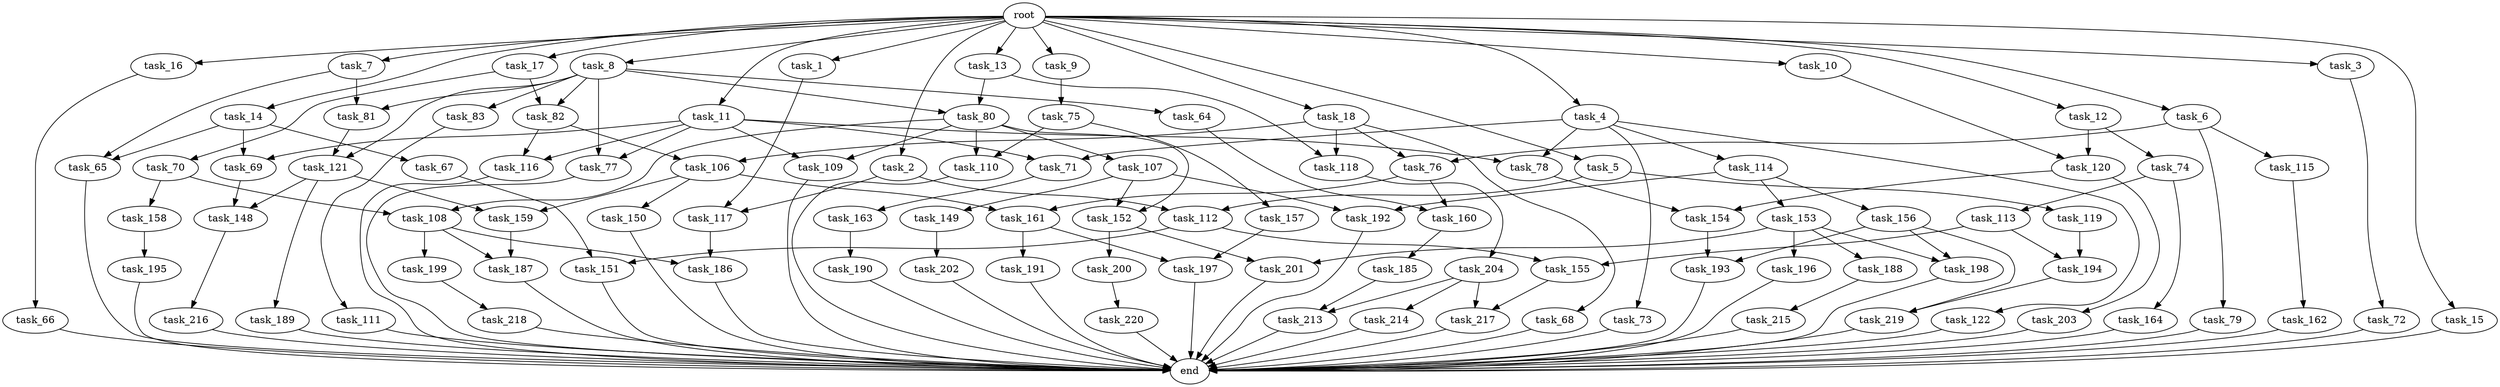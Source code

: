 digraph G {
  task_11 [size="2.048000"];
  task_195 [size="274877906.944000"];
  task_64 [size="1717986918.400000"];
  task_17 [size="2.048000"];
  task_190 [size="1717986918.400000"];
  task_219 [size="1992864825.344000"];
  task_217 [size="1374389534.720000"];
  task_118 [size="1254130450.432000"];
  task_69 [size="1271310319.616000"];
  task_155 [size="1821066133.504000"];
  task_113 [size="841813590.016000"];
  task_189 [size="68719476.736000"];
  task_199 [size="429496729.600000"];
  task_73 [size="154618822.656000"];
  task_197 [size="1821066133.504000"];
  task_7 [size="2.048000"];
  task_109 [size="1683627180.032000"];
  task_67 [size="429496729.600000"];
  task_122 [size="154618822.656000"];
  task_79 [size="1717986918.400000"];
  task_214 [size="1099511627.776000"];
  task_157 [size="274877906.944000"];
  task_216 [size="1717986918.400000"];
  task_115 [size="1717986918.400000"];
  end [size="0.000000"];
  task_192 [size="2233382993.920000"];
  task_203 [size="618475290.624000"];
  task_188 [size="68719476.736000"];
  task_119 [size="429496729.600000"];
  task_107 [size="841813590.016000"];
  task_81 [size="3109556322.304000"];
  task_196 [size="68719476.736000"];
  task_112 [size="1821066133.504000"];
  task_121 [size="2559800508.416000"];
  task_16 [size="2.048000"];
  task_83 [size="1717986918.400000"];
  task_198 [size="1786706395.136000"];
  task_80 [size="2817498546.176000"];
  task_202 [size="1099511627.776000"];
  task_14 [size="2.048000"];
  task_187 [size="1271310319.616000"];
  task_185 [size="154618822.656000"];
  task_215 [size="1391569403.904000"];
  task_108 [size="1460288880.640000"];
  task_158 [size="618475290.624000"];
  task_9 [size="2.048000"];
  task_149 [size="1391569403.904000"];
  task_8 [size="2.048000"];
  task_75 [size="618475290.624000"];
  root [size="0.000000"];
  task_161 [size="2147483648.000000"];
  task_218 [size="274877906.944000"];
  task_4 [size="2.048000"];
  task_70 [size="1717986918.400000"];
  task_65 [size="1821066133.504000"];
  task_78 [size="996432412.672000"];
  task_13 [size="2.048000"];
  task_194 [size="1666447310.848000"];
  task_66 [size="274877906.944000"];
  task_120 [size="343597383.680000"];
  task_5 [size="2.048000"];
  task_153 [size="841813590.016000"];
  task_204 [size="1391569403.904000"];
  task_154 [size="1460288880.640000"];
  task_200 [size="429496729.600000"];
  task_6 [size="2.048000"];
  task_220 [size="841813590.016000"];
  task_116 [size="1460288880.640000"];
  task_150 [size="429496729.600000"];
  task_201 [size="498216206.336000"];
  task_152 [size="2233382993.920000"];
  task_106 [size="773094113.280000"];
  task_3 [size="2.048000"];
  task_117 [size="1460288880.640000"];
  task_213 [size="2817498546.176000"];
  task_15 [size="2.048000"];
  task_10 [size="2.048000"];
  task_110 [size="1116691496.960000"];
  task_148 [size="687194767.360000"];
  task_186 [size="498216206.336000"];
  task_74 [size="274877906.944000"];
  task_160 [size="1786706395.136000"];
  task_1 [size="2.048000"];
  task_159 [size="498216206.336000"];
  task_151 [size="2147483648.000000"];
  task_156 [size="841813590.016000"];
  task_193 [size="2147483648.000000"];
  task_68 [size="154618822.656000"];
  task_2 [size="2.048000"];
  task_72 [size="154618822.656000"];
  task_71 [size="996432412.672000"];
  task_114 [size="154618822.656000"];
  task_12 [size="2.048000"];
  task_111 [size="1099511627.776000"];
  task_191 [size="1391569403.904000"];
  task_163 [size="1717986918.400000"];
  task_18 [size="2.048000"];
  task_82 [size="3435973836.800000"];
  task_164 [size="841813590.016000"];
  task_162 [size="154618822.656000"];
  task_77 [size="2559800508.416000"];
  task_76 [size="1872605741.056000"];

  task_11 -> task_109 [size="411041792.000000"];
  task_11 -> task_116 [size="411041792.000000"];
  task_11 -> task_78 [size="411041792.000000"];
  task_11 -> task_69 [size="411041792.000000"];
  task_11 -> task_77 [size="411041792.000000"];
  task_11 -> task_71 [size="411041792.000000"];
  task_195 -> end [size="1.000000"];
  task_64 -> task_160 [size="33554432.000000"];
  task_17 -> task_82 [size="838860800.000000"];
  task_17 -> task_70 [size="838860800.000000"];
  task_190 -> end [size="1.000000"];
  task_219 -> end [size="1.000000"];
  task_217 -> end [size="1.000000"];
  task_118 -> task_204 [size="679477248.000000"];
  task_69 -> task_148 [size="301989888.000000"];
  task_155 -> task_217 [size="134217728.000000"];
  task_113 -> task_155 [size="679477248.000000"];
  task_113 -> task_194 [size="679477248.000000"];
  task_189 -> end [size="1.000000"];
  task_199 -> task_218 [size="134217728.000000"];
  task_73 -> end [size="1.000000"];
  task_197 -> end [size="1.000000"];
  task_7 -> task_65 [size="679477248.000000"];
  task_7 -> task_81 [size="679477248.000000"];
  task_109 -> end [size="1.000000"];
  task_67 -> task_151 [size="838860800.000000"];
  task_122 -> end [size="1.000000"];
  task_79 -> end [size="1.000000"];
  task_214 -> end [size="1.000000"];
  task_157 -> task_197 [size="209715200.000000"];
  task_216 -> end [size="1.000000"];
  task_115 -> task_162 [size="75497472.000000"];
  task_192 -> end [size="1.000000"];
  task_203 -> end [size="1.000000"];
  task_188 -> task_215 [size="679477248.000000"];
  task_119 -> task_194 [size="134217728.000000"];
  task_107 -> task_152 [size="679477248.000000"];
  task_107 -> task_192 [size="679477248.000000"];
  task_107 -> task_149 [size="679477248.000000"];
  task_81 -> task_121 [size="411041792.000000"];
  task_196 -> end [size="1.000000"];
  task_112 -> task_155 [size="209715200.000000"];
  task_112 -> task_151 [size="209715200.000000"];
  task_121 -> task_189 [size="33554432.000000"];
  task_121 -> task_148 [size="33554432.000000"];
  task_121 -> task_159 [size="33554432.000000"];
  task_16 -> task_66 [size="134217728.000000"];
  task_83 -> task_111 [size="536870912.000000"];
  task_198 -> end [size="1.000000"];
  task_80 -> task_108 [size="411041792.000000"];
  task_80 -> task_109 [size="411041792.000000"];
  task_80 -> task_152 [size="411041792.000000"];
  task_80 -> task_107 [size="411041792.000000"];
  task_80 -> task_110 [size="411041792.000000"];
  task_202 -> end [size="1.000000"];
  task_14 -> task_65 [size="209715200.000000"];
  task_14 -> task_69 [size="209715200.000000"];
  task_14 -> task_67 [size="209715200.000000"];
  task_187 -> end [size="1.000000"];
  task_185 -> task_213 [size="838860800.000000"];
  task_215 -> end [size="1.000000"];
  task_108 -> task_199 [size="209715200.000000"];
  task_108 -> task_187 [size="209715200.000000"];
  task_108 -> task_186 [size="209715200.000000"];
  task_158 -> task_195 [size="134217728.000000"];
  task_9 -> task_75 [size="301989888.000000"];
  task_149 -> task_202 [size="536870912.000000"];
  task_8 -> task_80 [size="838860800.000000"];
  task_8 -> task_81 [size="838860800.000000"];
  task_8 -> task_82 [size="838860800.000000"];
  task_8 -> task_121 [size="838860800.000000"];
  task_8 -> task_83 [size="838860800.000000"];
  task_8 -> task_77 [size="838860800.000000"];
  task_8 -> task_64 [size="838860800.000000"];
  task_75 -> task_110 [size="134217728.000000"];
  task_75 -> task_157 [size="134217728.000000"];
  root -> task_15 [size="1.000000"];
  root -> task_16 [size="1.000000"];
  root -> task_5 [size="1.000000"];
  root -> task_11 [size="1.000000"];
  root -> task_3 [size="1.000000"];
  root -> task_12 [size="1.000000"];
  root -> task_8 [size="1.000000"];
  root -> task_6 [size="1.000000"];
  root -> task_17 [size="1.000000"];
  root -> task_7 [size="1.000000"];
  root -> task_10 [size="1.000000"];
  root -> task_1 [size="1.000000"];
  root -> task_4 [size="1.000000"];
  root -> task_2 [size="1.000000"];
  root -> task_13 [size="1.000000"];
  root -> task_14 [size="1.000000"];
  root -> task_9 [size="1.000000"];
  root -> task_18 [size="1.000000"];
  task_161 -> task_197 [size="679477248.000000"];
  task_161 -> task_191 [size="679477248.000000"];
  task_218 -> end [size="1.000000"];
  task_4 -> task_71 [size="75497472.000000"];
  task_4 -> task_78 [size="75497472.000000"];
  task_4 -> task_122 [size="75497472.000000"];
  task_4 -> task_73 [size="75497472.000000"];
  task_4 -> task_114 [size="75497472.000000"];
  task_70 -> task_108 [size="301989888.000000"];
  task_70 -> task_158 [size="301989888.000000"];
  task_65 -> end [size="1.000000"];
  task_78 -> task_154 [size="411041792.000000"];
  task_13 -> task_118 [size="536870912.000000"];
  task_13 -> task_80 [size="536870912.000000"];
  task_194 -> task_219 [size="134217728.000000"];
  task_66 -> end [size="1.000000"];
  task_120 -> task_154 [size="301989888.000000"];
  task_120 -> task_203 [size="301989888.000000"];
  task_5 -> task_112 [size="209715200.000000"];
  task_5 -> task_119 [size="209715200.000000"];
  task_153 -> task_188 [size="33554432.000000"];
  task_153 -> task_198 [size="33554432.000000"];
  task_153 -> task_201 [size="33554432.000000"];
  task_153 -> task_196 [size="33554432.000000"];
  task_204 -> task_214 [size="536870912.000000"];
  task_204 -> task_217 [size="536870912.000000"];
  task_204 -> task_213 [size="536870912.000000"];
  task_154 -> task_193 [size="209715200.000000"];
  task_200 -> task_220 [size="411041792.000000"];
  task_6 -> task_76 [size="838860800.000000"];
  task_6 -> task_79 [size="838860800.000000"];
  task_6 -> task_115 [size="838860800.000000"];
  task_220 -> end [size="1.000000"];
  task_116 -> end [size="1.000000"];
  task_150 -> end [size="1.000000"];
  task_201 -> end [size="1.000000"];
  task_152 -> task_201 [size="209715200.000000"];
  task_152 -> task_200 [size="209715200.000000"];
  task_106 -> task_161 [size="209715200.000000"];
  task_106 -> task_159 [size="209715200.000000"];
  task_106 -> task_150 [size="209715200.000000"];
  task_3 -> task_72 [size="75497472.000000"];
  task_117 -> task_186 [size="33554432.000000"];
  task_213 -> end [size="1.000000"];
  task_15 -> end [size="1.000000"];
  task_10 -> task_120 [size="33554432.000000"];
  task_110 -> end [size="1.000000"];
  task_148 -> task_216 [size="838860800.000000"];
  task_186 -> end [size="1.000000"];
  task_74 -> task_113 [size="411041792.000000"];
  task_74 -> task_164 [size="411041792.000000"];
  task_160 -> task_185 [size="75497472.000000"];
  task_1 -> task_117 [size="33554432.000000"];
  task_159 -> task_187 [size="411041792.000000"];
  task_151 -> end [size="1.000000"];
  task_156 -> task_198 [size="838860800.000000"];
  task_156 -> task_219 [size="838860800.000000"];
  task_156 -> task_193 [size="838860800.000000"];
  task_193 -> end [size="1.000000"];
  task_68 -> end [size="1.000000"];
  task_2 -> task_112 [size="679477248.000000"];
  task_2 -> task_117 [size="679477248.000000"];
  task_72 -> end [size="1.000000"];
  task_71 -> task_163 [size="838860800.000000"];
  task_114 -> task_156 [size="411041792.000000"];
  task_114 -> task_192 [size="411041792.000000"];
  task_114 -> task_153 [size="411041792.000000"];
  task_12 -> task_120 [size="134217728.000000"];
  task_12 -> task_74 [size="134217728.000000"];
  task_111 -> end [size="1.000000"];
  task_191 -> end [size="1.000000"];
  task_163 -> task_190 [size="838860800.000000"];
  task_18 -> task_68 [size="75497472.000000"];
  task_18 -> task_106 [size="75497472.000000"];
  task_18 -> task_76 [size="75497472.000000"];
  task_18 -> task_118 [size="75497472.000000"];
  task_82 -> task_106 [size="301989888.000000"];
  task_82 -> task_116 [size="301989888.000000"];
  task_164 -> end [size="1.000000"];
  task_162 -> end [size="1.000000"];
  task_77 -> end [size="1.000000"];
  task_76 -> task_161 [size="838860800.000000"];
  task_76 -> task_160 [size="838860800.000000"];
}
